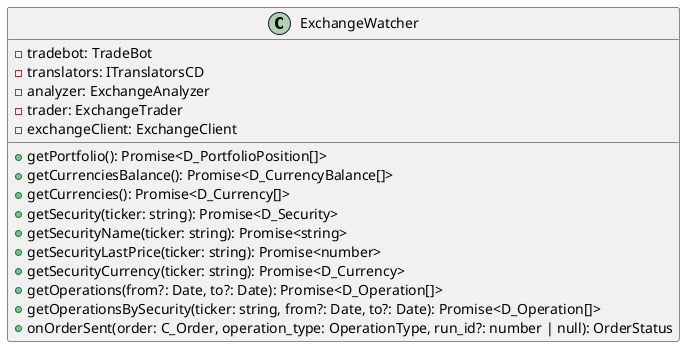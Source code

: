 @startuml
class ExchangeWatcher {
    -tradebot: TradeBot
    -translators: ITranslatorsCD
    -analyzer: ExchangeAnalyzer
    -trader: ExchangeTrader
    -exchangeClient: ExchangeClient
    +getPortfolio(): Promise<D_PortfolioPosition[]>
    +getCurrenciesBalance(): Promise<D_CurrencyBalance[]>
    +getCurrencies(): Promise<D_Currency[]>
    +getSecurity(ticker: string): Promise<D_Security>
    +getSecurityName(ticker: string): Promise<string>
    +getSecurityLastPrice(ticker: string): Promise<number>
    +getSecurityCurrency(ticker: string): Promise<D_Currency>
    +getOperations(from?: Date, to?: Date): Promise<D_Operation[]>
    +getOperationsBySecurity(ticker: string, from?: Date, to?: Date): Promise<D_Operation[]>
    +onOrderSent(order: C_Order, operation_type: OperationType, run_id?: number | null): OrderStatus
}
@enduml

